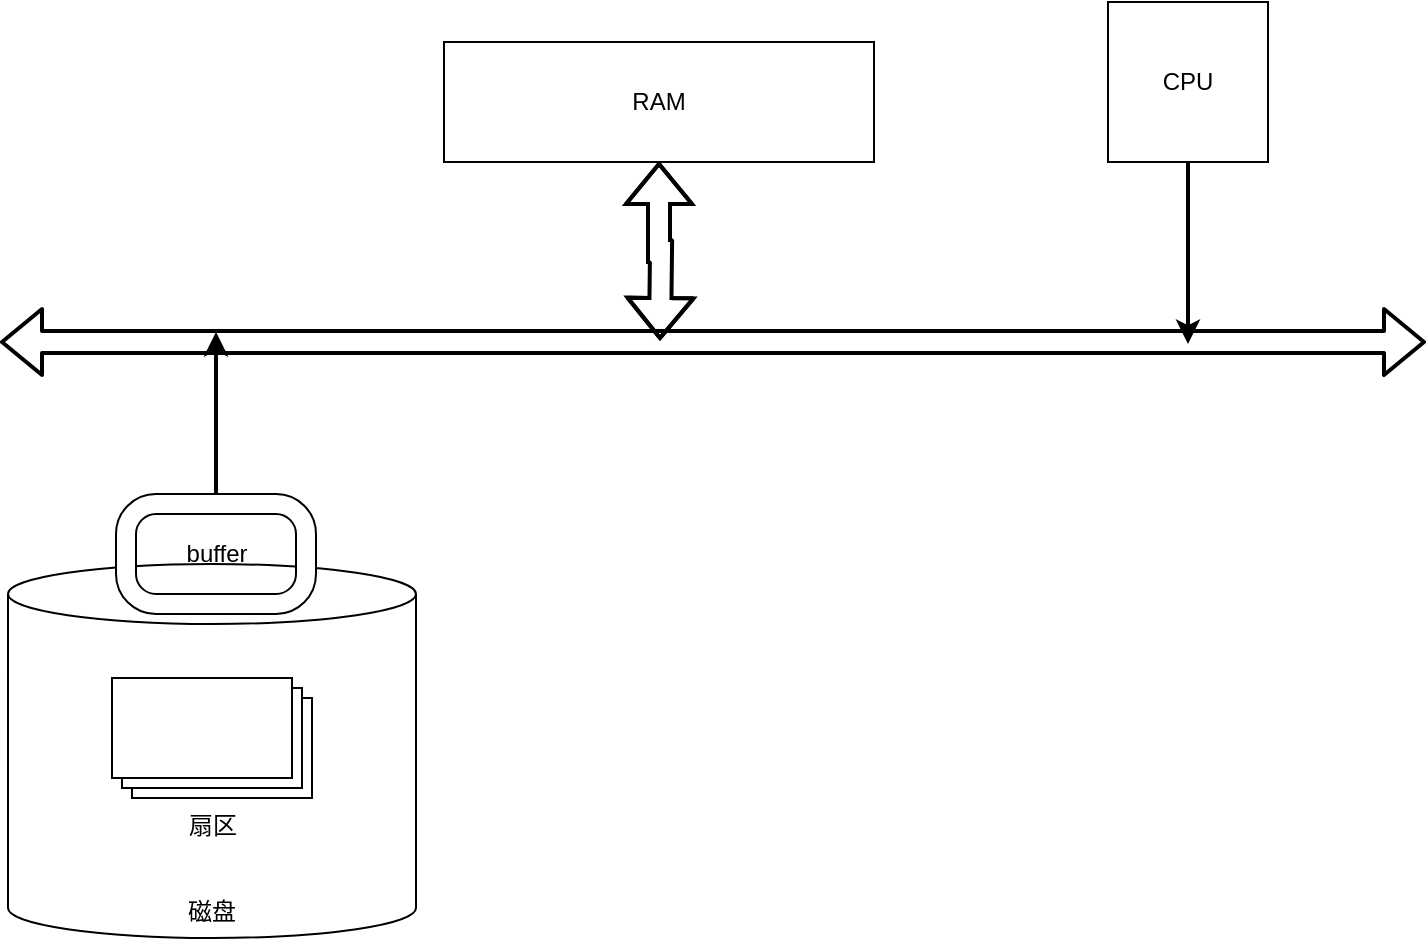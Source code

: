 <mxfile version="14.8.0" type="github">
  <diagram id="UanFxDfiVa48uD2jYfIT" name="第 1 页">
    <mxGraphModel dx="1426" dy="794" grid="0" gridSize="10" guides="1" tooltips="1" connect="1" arrows="1" fold="1" page="1" pageScale="1" pageWidth="827" pageHeight="1169" math="0" shadow="0">
      <root>
        <mxCell id="0" />
        <mxCell id="1" parent="0" />
        <mxCell id="JTKkzrfcodYLNeWdXCRE-1" value="磁盘" style="shape=cylinder3;whiteSpace=wrap;html=1;boundedLbl=1;backgroundOutline=1;size=15;verticalAlign=bottom;" vertex="1" parent="1">
          <mxGeometry x="129" y="555" width="204" height="187" as="geometry" />
        </mxCell>
        <mxCell id="JTKkzrfcodYLNeWdXCRE-8" style="edgeStyle=orthogonalEdgeStyle;rounded=0;orthogonalLoop=1;jettySize=auto;html=1;strokeWidth=2;" edge="1" parent="1" source="JTKkzrfcodYLNeWdXCRE-2">
          <mxGeometry relative="1" as="geometry">
            <mxPoint x="233" y="439" as="targetPoint" />
          </mxGeometry>
        </mxCell>
        <mxCell id="JTKkzrfcodYLNeWdXCRE-2" value="" style="verticalLabelPosition=bottom;verticalAlign=top;html=1;shape=mxgraph.basic.rounded_frame;dx=10;" vertex="1" parent="1">
          <mxGeometry x="183" y="520" width="100" height="60" as="geometry" />
        </mxCell>
        <mxCell id="JTKkzrfcodYLNeWdXCRE-3" value="buffer" style="text;html=1;align=center;verticalAlign=middle;resizable=0;points=[];autosize=1;strokeColor=none;" vertex="1" parent="1">
          <mxGeometry x="213" y="541" width="40" height="18" as="geometry" />
        </mxCell>
        <mxCell id="JTKkzrfcodYLNeWdXCRE-4" value="扇区" style="verticalLabelPosition=bottom;verticalAlign=top;html=1;shape=mxgraph.basic.layered_rect;dx=10;outlineConnect=0;align=center;" vertex="1" parent="1">
          <mxGeometry x="181" y="612" width="100" height="60" as="geometry" />
        </mxCell>
        <mxCell id="JTKkzrfcodYLNeWdXCRE-9" style="edgeStyle=orthogonalEdgeStyle;rounded=0;orthogonalLoop=1;jettySize=auto;html=1;strokeWidth=2;shape=flexArrow;startArrow=block;" edge="1" parent="1" source="JTKkzrfcodYLNeWdXCRE-5">
          <mxGeometry relative="1" as="geometry">
            <mxPoint x="455" y="443" as="targetPoint" />
          </mxGeometry>
        </mxCell>
        <mxCell id="JTKkzrfcodYLNeWdXCRE-5" value="RAM" style="rounded=0;whiteSpace=wrap;html=1;align=center;verticalAlign=middle;" vertex="1" parent="1">
          <mxGeometry x="347" y="294" width="215" height="60" as="geometry" />
        </mxCell>
        <mxCell id="JTKkzrfcodYLNeWdXCRE-6" value="" style="shape=flexArrow;endArrow=classic;startArrow=classic;html=1;strokeWidth=2;" edge="1" parent="1">
          <mxGeometry width="100" height="100" relative="1" as="geometry">
            <mxPoint x="125" y="444" as="sourcePoint" />
            <mxPoint x="838" y="444" as="targetPoint" />
          </mxGeometry>
        </mxCell>
        <mxCell id="JTKkzrfcodYLNeWdXCRE-10" style="edgeStyle=orthogonalEdgeStyle;rounded=0;orthogonalLoop=1;jettySize=auto;html=1;strokeWidth=2;" edge="1" parent="1" source="JTKkzrfcodYLNeWdXCRE-7">
          <mxGeometry relative="1" as="geometry">
            <mxPoint x="719" y="445" as="targetPoint" />
          </mxGeometry>
        </mxCell>
        <mxCell id="JTKkzrfcodYLNeWdXCRE-7" value="CPU" style="whiteSpace=wrap;html=1;aspect=fixed;align=center;verticalAlign=middle;" vertex="1" parent="1">
          <mxGeometry x="679" y="274" width="80" height="80" as="geometry" />
        </mxCell>
      </root>
    </mxGraphModel>
  </diagram>
</mxfile>
